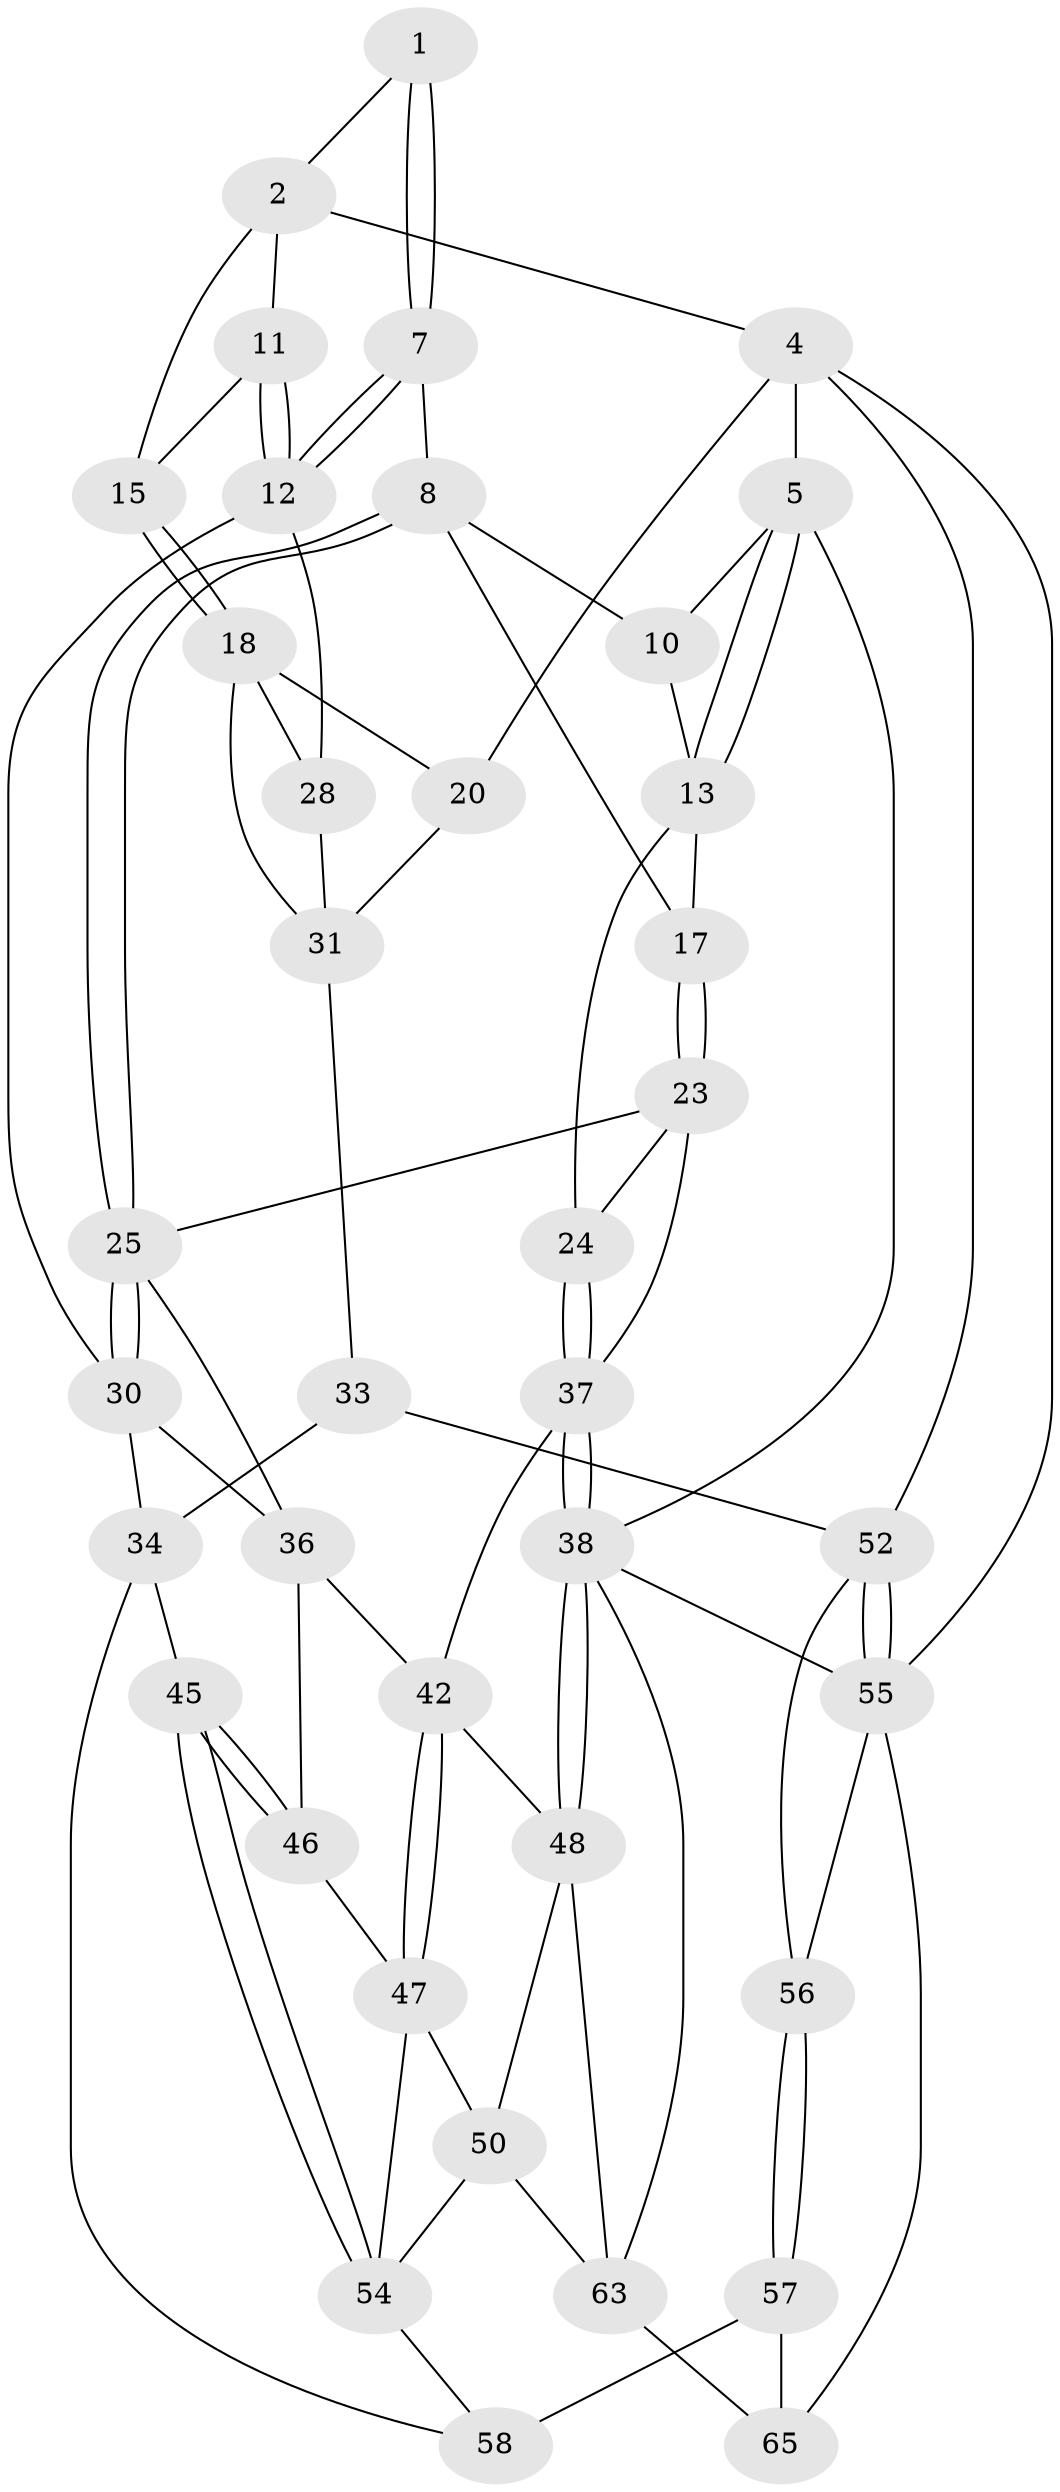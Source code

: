 // original degree distribution, {3: 0.045454545454545456, 4: 0.21212121212121213, 6: 0.21212121212121213, 5: 0.5303030303030303}
// Generated by graph-tools (version 1.1) at 2025/11/02/27/25 16:11:58]
// undirected, 39 vertices, 87 edges
graph export_dot {
graph [start="1"]
  node [color=gray90,style=filled];
  1 [pos="+0.4319385035469939+0"];
  2 [pos="+0.5058538302965503+0",super="+3"];
  4 [pos="+1+0",super="+21"];
  5 [pos="+0+0",super="+6"];
  7 [pos="+0.4263114453389119+0.12855067116701244"];
  8 [pos="+0.3822894408130059+0.14650970077516742",super="+9"];
  10 [pos="+0.28472749171765427+0.04248675671497544"];
  11 [pos="+0.5690816835676247+0.07250673786498263"];
  12 [pos="+0.5235013394145763+0.15960760184170736",super="+29"];
  13 [pos="+0+0",super="+14"];
  15 [pos="+0.7770699280087907+0.07939927534650175",super="+16"];
  17 [pos="+0.21553465108261646+0.1495987980007506"];
  18 [pos="+0.7277865921595867+0.22906344137900136",super="+19"];
  20 [pos="+0.9098254435765296+0.17783869278803388",super="+22"];
  23 [pos="+0.21714071306108845+0.3086219178861162",super="+27"];
  24 [pos="+0+0.09975699245141492"];
  25 [pos="+0.3425666442106922+0.27433699489582697",super="+26"];
  28 [pos="+0.7237672906777135+0.23176046362597502"];
  30 [pos="+0.5282265469413902+0.3402745615477949",super="+35"];
  31 [pos="+0.9822504711244308+0.4320461373632422",super="+32"];
  33 [pos="+0.671264691420755+0.5607795763628144"];
  34 [pos="+0.6418398390706136+0.5594029703018216",super="+44"];
  36 [pos="+0.4135376434190774+0.4540808381213505",super="+41"];
  37 [pos="+0+0.45319140215598697",super="+40"];
  38 [pos="+0+0.6946385716741943",super="+39"];
  42 [pos="+0.2728080093378232+0.5377043194953451",super="+43"];
  45 [pos="+0.5386721529990471+0.6375974539055432"];
  46 [pos="+0.4165257918069326+0.5665246068902409"];
  47 [pos="+0.31744598292437776+0.6120384991459548",super="+49"];
  48 [pos="+0.13233541417817088+0.6529210969201088",super="+51"];
  50 [pos="+0.32213821816901356+0.7444435807705593",super="+62"];
  52 [pos="+1+0.6513503915271988",super="+53"];
  54 [pos="+0.5125935427020081+0.6628699072717781",super="+60"];
  55 [pos="+1+1",super="+66"];
  56 [pos="+0.7765357979500697+0.8619040076055082"];
  57 [pos="+0.6315309305680279+0.7808398611155692",super="+61"];
  58 [pos="+0.6085846406340694+0.7497130202498875",super="+59"];
  63 [pos="+0.41074798593749234+1",super="+64"];
  65 [pos="+0.6249576442856345+1"];
  1 -- 2;
  1 -- 7;
  1 -- 7;
  2 -- 11;
  2 -- 4;
  2 -- 15;
  4 -- 5;
  4 -- 55;
  4 -- 52;
  4 -- 20;
  5 -- 13;
  5 -- 13;
  5 -- 38;
  5 -- 10;
  7 -- 8;
  7 -- 12;
  7 -- 12;
  8 -- 25;
  8 -- 25;
  8 -- 17;
  8 -- 10;
  10 -- 13;
  11 -- 12;
  11 -- 12;
  11 -- 15;
  12 -- 28;
  12 -- 30;
  13 -- 24;
  13 -- 17;
  15 -- 18;
  15 -- 18;
  17 -- 23;
  17 -- 23;
  18 -- 28;
  18 -- 20;
  18 -- 31;
  20 -- 31;
  23 -- 24;
  23 -- 37;
  23 -- 25;
  24 -- 37;
  24 -- 37;
  25 -- 30;
  25 -- 30;
  25 -- 36;
  28 -- 31;
  30 -- 34;
  30 -- 36;
  31 -- 33;
  33 -- 34;
  33 -- 52;
  34 -- 58;
  34 -- 45;
  36 -- 42;
  36 -- 46;
  37 -- 38;
  37 -- 38;
  37 -- 42;
  38 -- 48;
  38 -- 48;
  38 -- 55;
  38 -- 63;
  42 -- 47;
  42 -- 47;
  42 -- 48;
  45 -- 46;
  45 -- 46;
  45 -- 54;
  45 -- 54;
  46 -- 47;
  47 -- 50;
  47 -- 54;
  48 -- 50;
  48 -- 63;
  50 -- 54;
  50 -- 63;
  52 -- 55;
  52 -- 55;
  52 -- 56;
  54 -- 58;
  55 -- 56;
  55 -- 65;
  56 -- 57;
  56 -- 57;
  57 -- 58 [weight=2];
  57 -- 65;
  63 -- 65;
}
